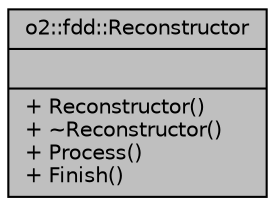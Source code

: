 digraph "o2::fdd::Reconstructor"
{
 // INTERACTIVE_SVG=YES
  bgcolor="transparent";
  edge [fontname="Helvetica",fontsize="10",labelfontname="Helvetica",labelfontsize="10"];
  node [fontname="Helvetica",fontsize="10",shape=record];
  Node1 [label="{o2::fdd::Reconstructor\n||+ Reconstructor()\l+ ~Reconstructor()\l+ Process()\l+ Finish()\l}",height=0.2,width=0.4,color="black", fillcolor="grey75", style="filled", fontcolor="black"];
}
